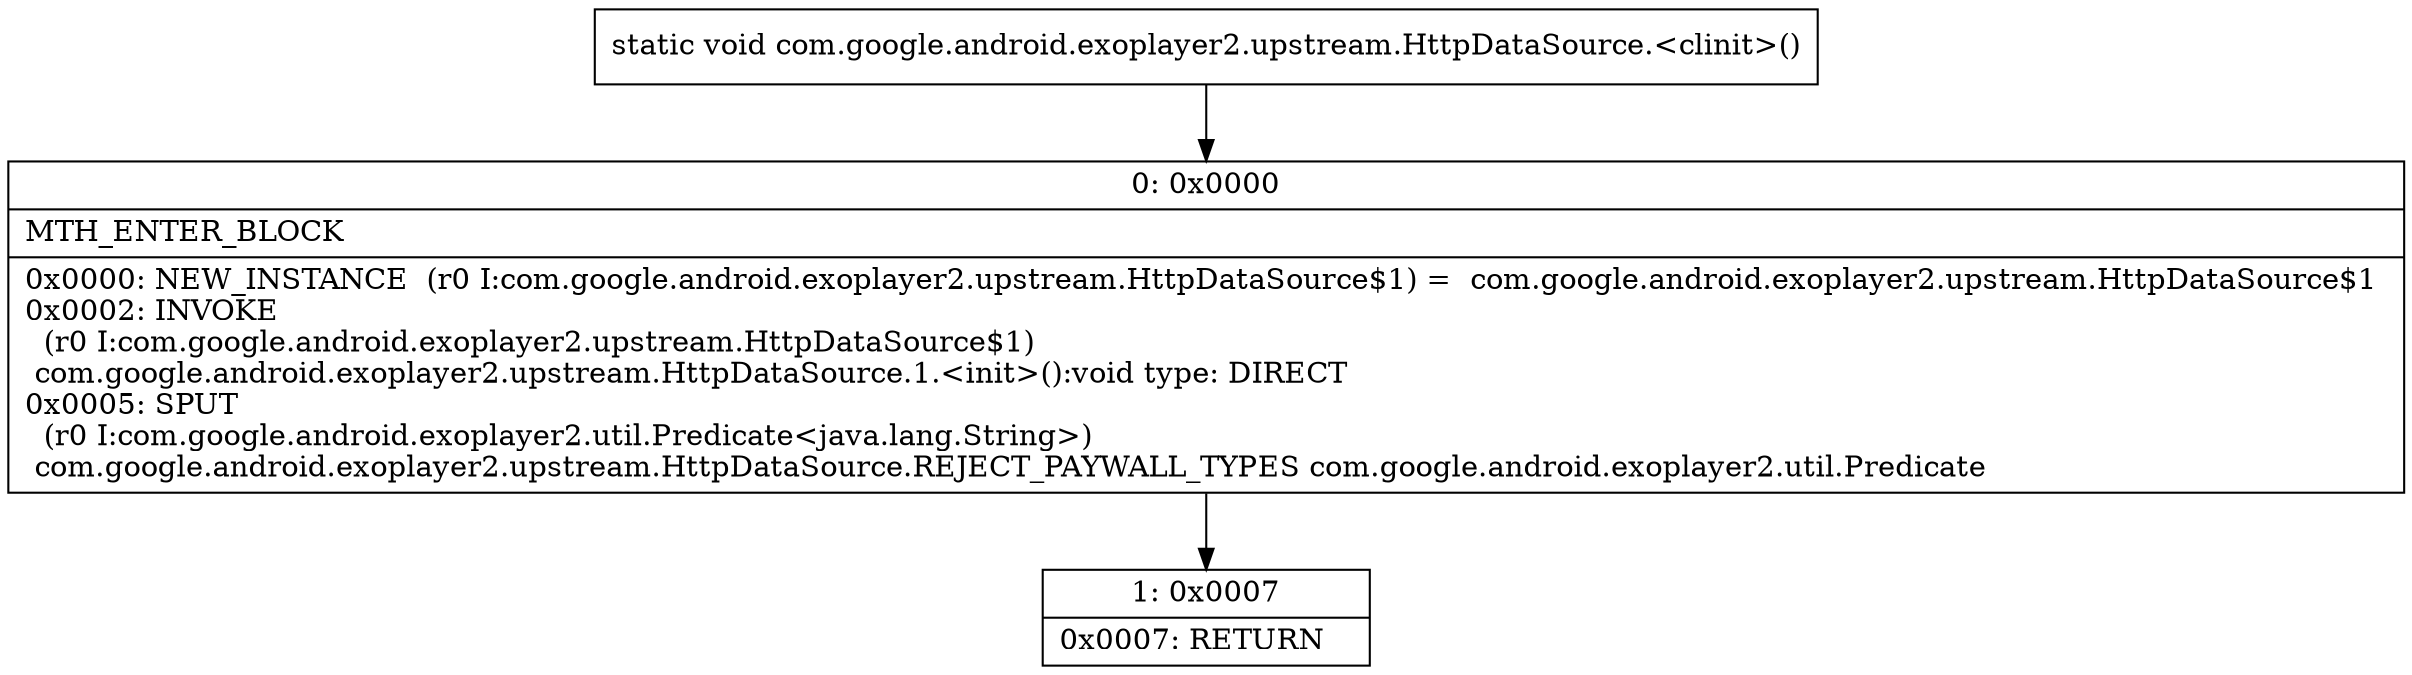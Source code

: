 digraph "CFG forcom.google.android.exoplayer2.upstream.HttpDataSource.\<clinit\>()V" {
Node_0 [shape=record,label="{0\:\ 0x0000|MTH_ENTER_BLOCK\l|0x0000: NEW_INSTANCE  (r0 I:com.google.android.exoplayer2.upstream.HttpDataSource$1) =  com.google.android.exoplayer2.upstream.HttpDataSource$1 \l0x0002: INVOKE  \l  (r0 I:com.google.android.exoplayer2.upstream.HttpDataSource$1)\l com.google.android.exoplayer2.upstream.HttpDataSource.1.\<init\>():void type: DIRECT \l0x0005: SPUT  \l  (r0 I:com.google.android.exoplayer2.util.Predicate\<java.lang.String\>)\l com.google.android.exoplayer2.upstream.HttpDataSource.REJECT_PAYWALL_TYPES com.google.android.exoplayer2.util.Predicate \l}"];
Node_1 [shape=record,label="{1\:\ 0x0007|0x0007: RETURN   \l}"];
MethodNode[shape=record,label="{static void com.google.android.exoplayer2.upstream.HttpDataSource.\<clinit\>() }"];
MethodNode -> Node_0;
Node_0 -> Node_1;
}

